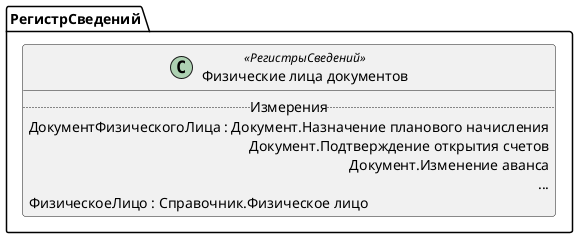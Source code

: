 ﻿@startuml ФизическиеЛицаДокументов
'!include templates.wsd
'..\include templates.wsd
class РегистрСведений.ФизическиеЛицаДокументов as "Физические лица документов" <<РегистрыСведений>>
{
..Измерения..
ДокументФизическогоЛица : Документ.Назначение планового начисления\rДокумент.Подтверждение открытия счетов\rДокумент.Изменение аванса\r...
ФизическоеЛицо : Справочник.Физическое лицо
}
@enduml
